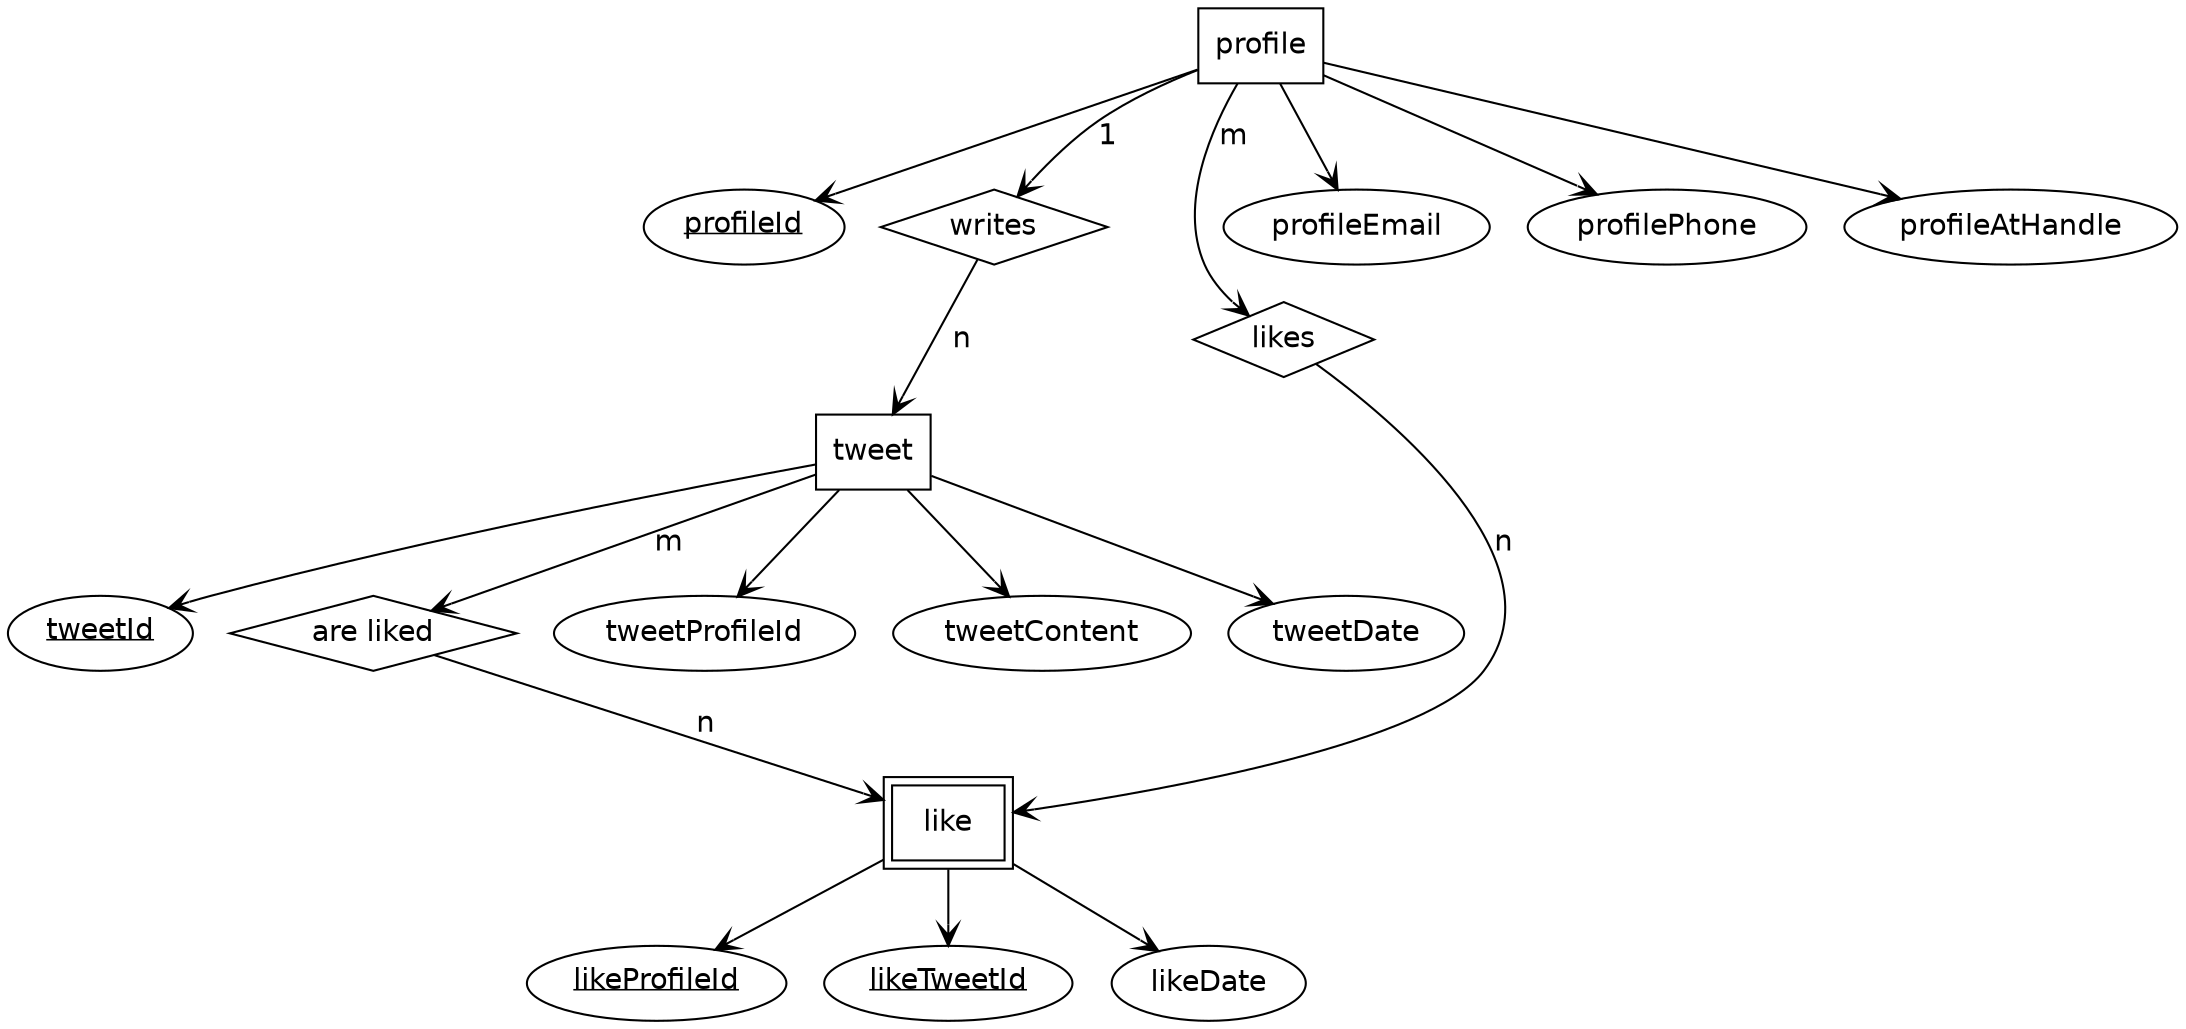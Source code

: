 digraph G {
	/* default settings */
	node [fontname="Helvetica"];
	edge [arrowhead=vee,fontname="Helvetica"]

	/* entities */
	profile [shape=box];
	tweet [shape=box];
	like [shape=box,peripheries=2];

	/* primary keys */
	profileId_pk [label=<<u>profileId</u>>];
	tweetId_pk [label=<<u>tweetId</u>>];

	/* weak primary keys */
	profileId_weak_pk [label=<<u>likeProfileId</u>>];
	tweetId_weak_pk [label=<<u>likeTweetId</u>>];

	/* relations */
	writes [shape=diamond];
	profile -> writes [label="1"];
	writes -> tweet [label="n"];
	likes [shape=diamond];
	profile -> likes [label="m"];
	likes -> like [label="n"];
	liked [label="are liked",shape=diamond];
	tweet -> liked [label="m"];
	liked -> like [label="n"];

	/* profile attributes */
	profile -> profileId_pk;
	profile -> profileEmail;
	profile -> profilePhone;
	profile -> profileAtHandle;

	/* tweet attributes */
	tweet -> tweetId_pk;
	tweet -> tweetProfileId;
	tweet -> tweetContent;
	tweet -> tweetDate;

	/* like attributes */
	like -> profileId_weak_pk;
	like -> tweetId_weak_pk;
	like -> likeDate;
}